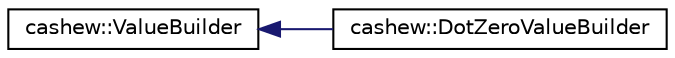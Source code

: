 digraph "Graphical Class Hierarchy"
{
  edge [fontname="Helvetica",fontsize="10",labelfontname="Helvetica",labelfontsize="10"];
  node [fontname="Helvetica",fontsize="10",shape=record];
  rankdir="LR";
  Node0 [label="cashew::ValueBuilder",height=0.2,width=0.4,color="black", fillcolor="white", style="filled",URL="$classcashew_1_1_value_builder.html"];
  Node0 -> Node1 [dir="back",color="midnightblue",fontsize="10",style="solid",fontname="Helvetica"];
  Node1 [label="cashew::DotZeroValueBuilder",height=0.2,width=0.4,color="black", fillcolor="white", style="filled",URL="$classcashew_1_1_dot_zero_value_builder.html"];
}
